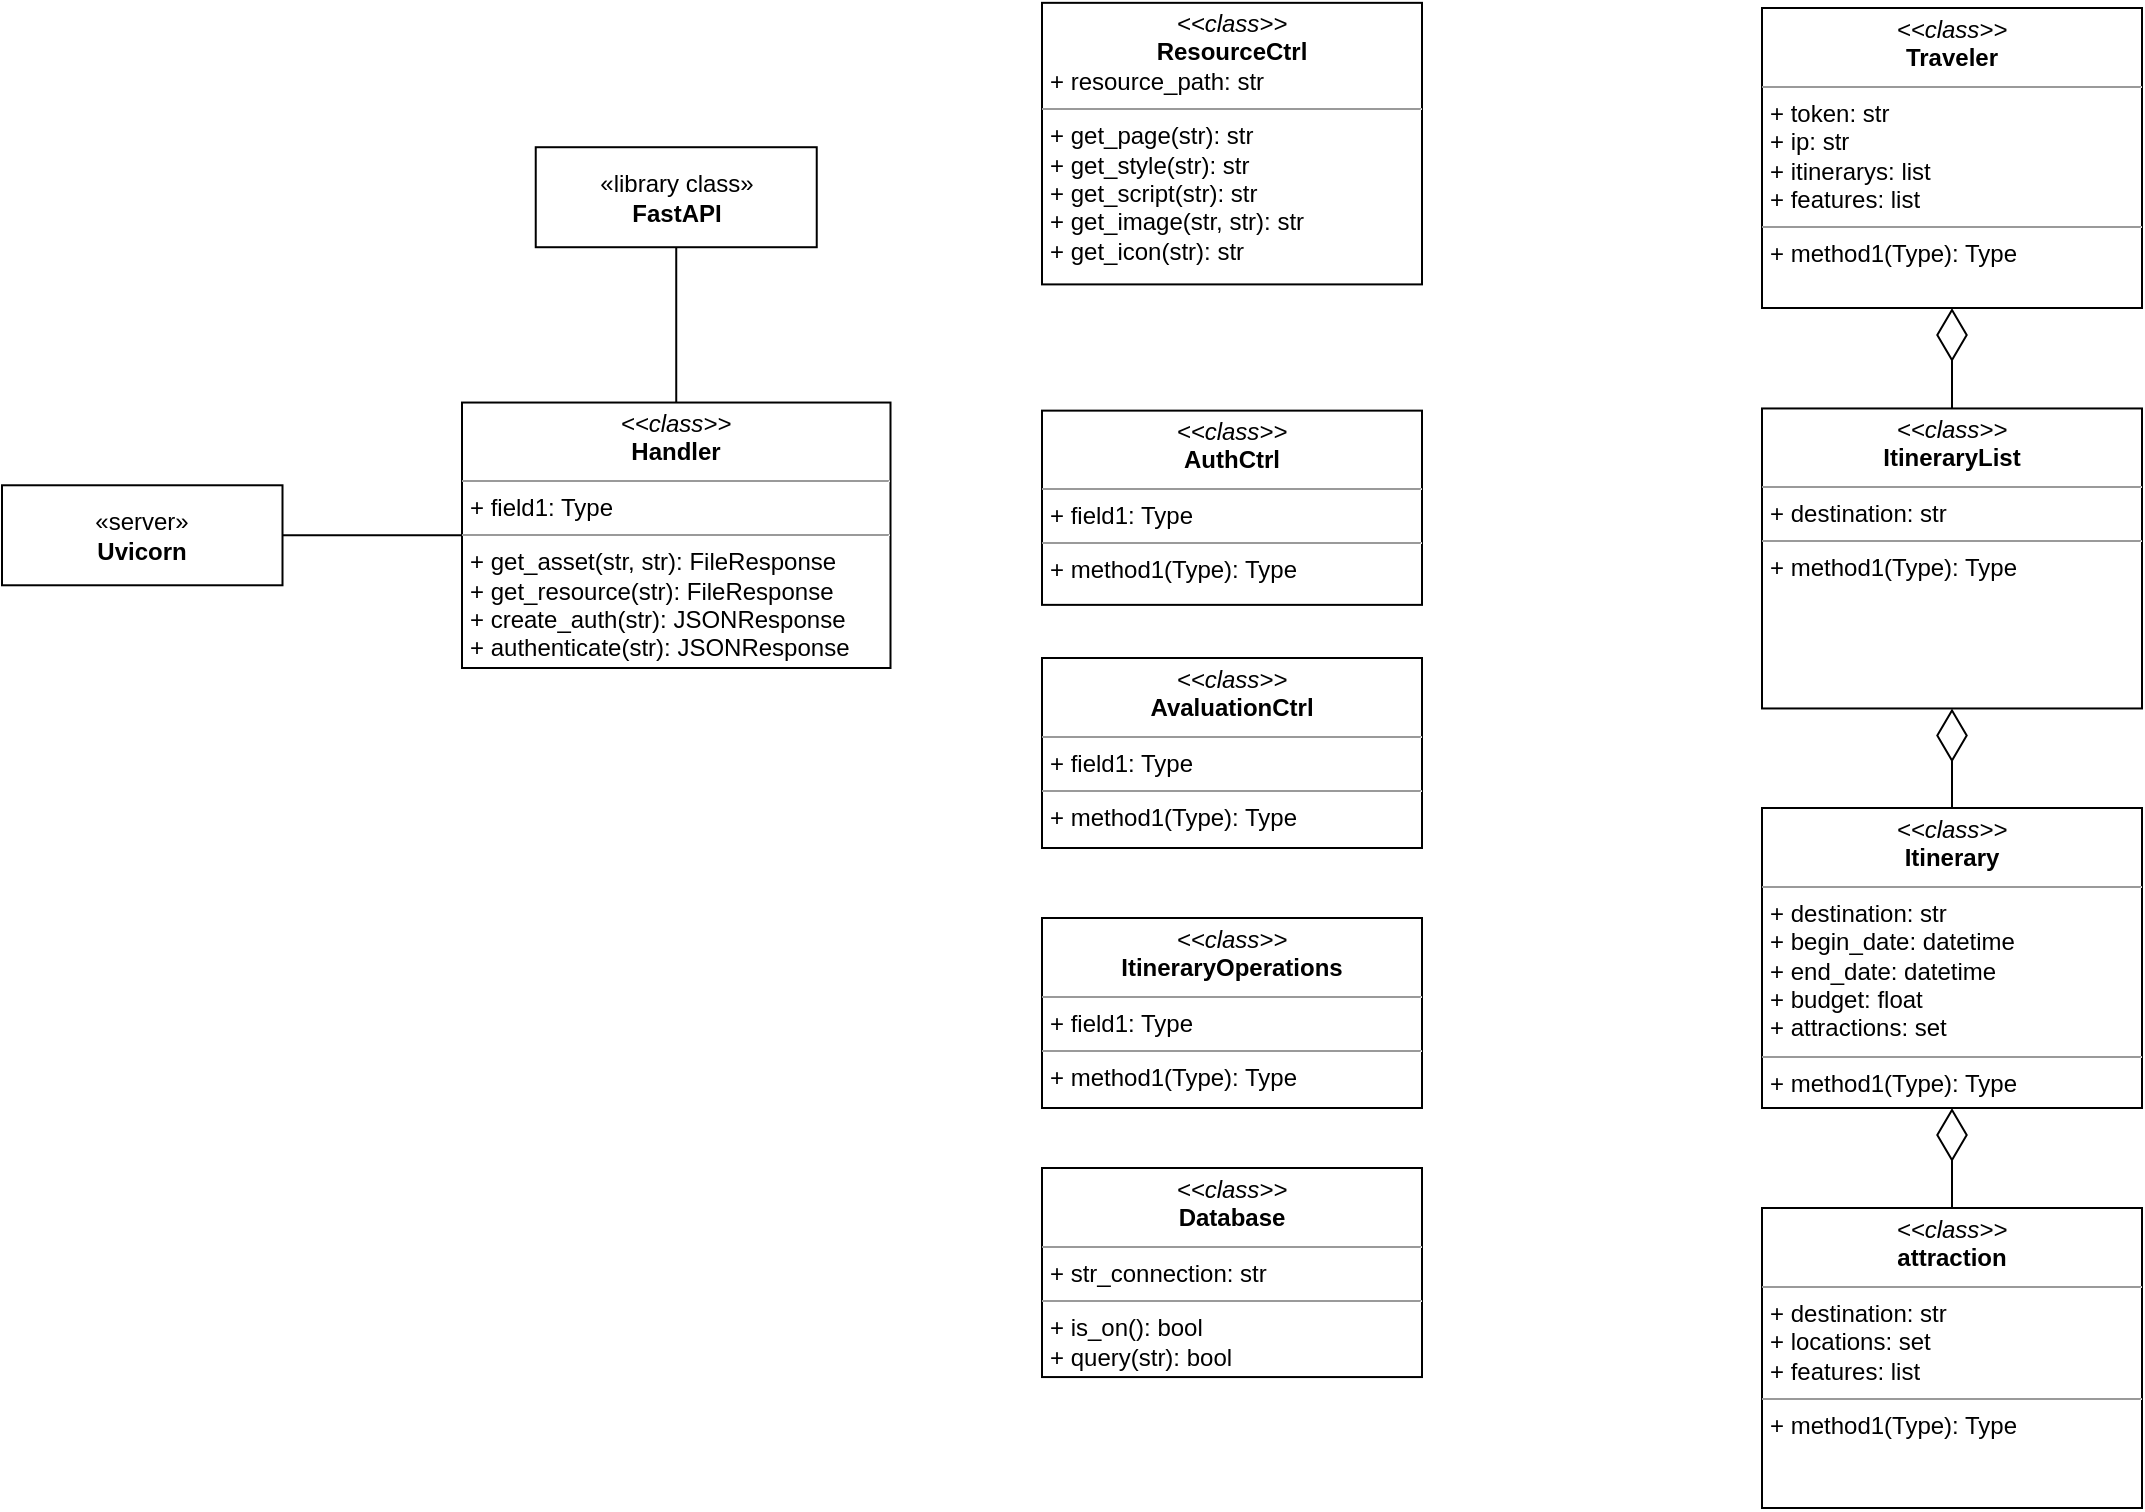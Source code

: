 <mxfile version="21.2.1" type="device">
  <diagram name="Página-1" id="W83xtEJMmamZggr5R-n2">
    <mxGraphModel dx="1979" dy="688" grid="1" gridSize="10" guides="1" tooltips="1" connect="1" arrows="1" fold="1" page="1" pageScale="1" pageWidth="827" pageHeight="1169" math="0" shadow="0">
      <root>
        <mxCell id="0" />
        <mxCell id="1" parent="0" />
        <mxCell id="Mctxi2W_aiQkZ-FzXaD9-53" value="&lt;p style=&quot;margin:0px;margin-top:4px;text-align:center;&quot;&gt;&lt;i&gt;&amp;lt;&amp;lt;class&amp;gt;&amp;gt;&lt;/i&gt;&lt;br&gt;&lt;b&gt;AuthCtrl&lt;/b&gt;&lt;/p&gt;&lt;hr size=&quot;1&quot;&gt;&lt;p style=&quot;margin:0px;margin-left:4px;&quot;&gt;+ field1: Type&lt;br&gt;&lt;/p&gt;&lt;hr size=&quot;1&quot;&gt;&lt;p style=&quot;margin:0px;margin-left:4px;&quot;&gt;+ method1(Type): Type&lt;br&gt;&lt;/p&gt;" style="verticalAlign=top;align=left;overflow=fill;fontSize=12;fontFamily=Helvetica;html=1;whiteSpace=wrap;" parent="1" vertex="1">
          <mxGeometry x="360" y="291.32" width="190" height="97.11" as="geometry" />
        </mxCell>
        <mxCell id="Mctxi2W_aiQkZ-FzXaD9-54" value="&lt;p style=&quot;margin:0px;margin-top:4px;text-align:center;&quot;&gt;&lt;i&gt;&amp;lt;&amp;lt;class&amp;gt;&amp;gt;&lt;/i&gt;&lt;br&gt;&lt;b&gt;AvaluationCtrl&lt;/b&gt;&lt;/p&gt;&lt;hr size=&quot;1&quot;&gt;&lt;p style=&quot;margin:0px;margin-left:4px;&quot;&gt;+ field1: Type&lt;br&gt;&lt;/p&gt;&lt;hr size=&quot;1&quot;&gt;&lt;p style=&quot;margin:0px;margin-left:4px;&quot;&gt;+ method1(Type): Type&lt;br&gt;&lt;/p&gt;" style="verticalAlign=top;align=left;overflow=fill;fontSize=12;fontFamily=Helvetica;html=1;whiteSpace=wrap;" parent="1" vertex="1">
          <mxGeometry x="360" y="415" width="190" height="95" as="geometry" />
        </mxCell>
        <mxCell id="Mctxi2W_aiQkZ-FzXaD9-56" value="" style="endArrow=none;html=1;rounded=0;exitX=1;exitY=0.5;exitDx=0;exitDy=0;entryX=0;entryY=0.5;entryDx=0;entryDy=0;" parent="1" source="Mctxi2W_aiQkZ-FzXaD9-69" target="ycjY7rKbI2bRDhVP0yn5-3" edge="1">
          <mxGeometry relative="1" as="geometry">
            <mxPoint x="80" y="170.975" as="sourcePoint" />
            <mxPoint x="363.01" y="-64.14" as="targetPoint" />
          </mxGeometry>
        </mxCell>
        <mxCell id="Mctxi2W_aiQkZ-FzXaD9-65" value="«library class»&lt;br&gt;&lt;b&gt;FastAPI&lt;/b&gt;" style="html=1;whiteSpace=wrap;" parent="1" vertex="1">
          <mxGeometry x="106.87" y="159.61" width="140.5" height="50" as="geometry" />
        </mxCell>
        <mxCell id="Mctxi2W_aiQkZ-FzXaD9-69" value="«server»&lt;br&gt;&lt;b&gt;Uvicorn&lt;/b&gt;" style="html=1;whiteSpace=wrap;" parent="1" vertex="1">
          <mxGeometry x="-160" y="328.64" width="140.25" height="50" as="geometry" />
        </mxCell>
        <mxCell id="Mctxi2W_aiQkZ-FzXaD9-79" value="&lt;p style=&quot;margin:0px;margin-top:4px;text-align:center;&quot;&gt;&lt;i&gt;&amp;lt;&amp;lt;class&amp;gt;&amp;gt;&lt;/i&gt;&lt;br&gt;&lt;b&gt;Database&lt;/b&gt;&lt;/p&gt;&lt;hr size=&quot;1&quot;&gt;&lt;p style=&quot;margin:0px;margin-left:4px;&quot;&gt;+ str_connection: str&lt;br&gt;&lt;/p&gt;&lt;hr size=&quot;1&quot;&gt;&lt;p style=&quot;border-color: var(--border-color); margin: 0px 0px 0px 4px;&quot;&gt;+ is_on(): bool&lt;/p&gt;&lt;p style=&quot;margin:0px;margin-left:4px;&quot;&gt;+ query(str): bool&lt;/p&gt;" style="verticalAlign=top;align=left;overflow=fill;fontSize=12;fontFamily=Helvetica;html=1;whiteSpace=wrap;" parent="1" vertex="1">
          <mxGeometry x="360" y="670" width="190" height="104.53" as="geometry" />
        </mxCell>
        <mxCell id="HZqyk_B0RYxZIagJzKKh-7" style="edgeStyle=orthogonalEdgeStyle;rounded=0;orthogonalLoop=1;jettySize=auto;html=1;exitX=0.5;exitY=1;exitDx=0;exitDy=0;" parent="1" source="Mctxi2W_aiQkZ-FzXaD9-79" target="Mctxi2W_aiQkZ-FzXaD9-79" edge="1">
          <mxGeometry relative="1" as="geometry" />
        </mxCell>
        <mxCell id="iNpBf-Y_miZb7KLnfe0j-1" value="&lt;p style=&quot;margin:0px;margin-top:4px;text-align:center;&quot;&gt;&lt;i&gt;&amp;lt;&amp;lt;class&amp;gt;&amp;gt;&lt;/i&gt;&lt;br&gt;&lt;b&gt;Itinerary&lt;/b&gt;&lt;/p&gt;&lt;hr size=&quot;1&quot;&gt;&lt;p style=&quot;margin:0px;margin-left:4px;&quot;&gt;+ destination: str&lt;/p&gt;&lt;p style=&quot;margin:0px;margin-left:4px;&quot;&gt;+ begin_date: datetime&lt;br&gt;&lt;/p&gt;&lt;p style=&quot;margin:0px;margin-left:4px;&quot;&gt;+ end_date: datetime&lt;/p&gt;&lt;p style=&quot;margin:0px;margin-left:4px;&quot;&gt;+ budget: float&lt;/p&gt;&lt;p style=&quot;margin:0px;margin-left:4px;&quot;&gt;+ attractions: set&amp;nbsp;&lt;/p&gt;&lt;hr size=&quot;1&quot;&gt;&lt;p style=&quot;margin:0px;margin-left:4px;&quot;&gt;+ method1(Type): Type&lt;br&gt;&lt;/p&gt;" style="verticalAlign=top;align=left;overflow=fill;fontSize=12;fontFamily=Helvetica;html=1;whiteSpace=wrap;" parent="1" vertex="1">
          <mxGeometry x="720" y="490" width="190" height="150" as="geometry" />
        </mxCell>
        <mxCell id="iNpBf-Y_miZb7KLnfe0j-3" value="&lt;p style=&quot;margin:0px;margin-top:4px;text-align:center;&quot;&gt;&lt;i&gt;&amp;lt;&amp;lt;class&amp;gt;&amp;gt;&lt;/i&gt;&lt;br&gt;&lt;b&gt;attraction&lt;/b&gt;&lt;/p&gt;&lt;hr size=&quot;1&quot;&gt;&lt;p style=&quot;margin:0px;margin-left:4px;&quot;&gt;+ destination: str&lt;/p&gt;&lt;p style=&quot;margin:0px;margin-left:4px;&quot;&gt;+ locations: set&amp;nbsp;&lt;/p&gt;&lt;p style=&quot;margin:0px;margin-left:4px;&quot;&gt;+ features: list&lt;/p&gt;&lt;hr size=&quot;1&quot;&gt;&lt;p style=&quot;margin:0px;margin-left:4px;&quot;&gt;+ method1(Type): Type&lt;br&gt;&lt;/p&gt;" style="verticalAlign=top;align=left;overflow=fill;fontSize=12;fontFamily=Helvetica;html=1;whiteSpace=wrap;" parent="1" vertex="1">
          <mxGeometry x="720" y="690" width="190" height="150" as="geometry" />
        </mxCell>
        <mxCell id="iNpBf-Y_miZb7KLnfe0j-4" value="" style="endArrow=diamondThin;endFill=0;endSize=24;html=1;rounded=0;entryX=0.5;entryY=1;entryDx=0;entryDy=0;exitX=0.5;exitY=0;exitDx=0;exitDy=0;" parent="1" source="iNpBf-Y_miZb7KLnfe0j-3" target="iNpBf-Y_miZb7KLnfe0j-1" edge="1">
          <mxGeometry width="160" relative="1" as="geometry">
            <mxPoint x="469.5" y="750" as="sourcePoint" />
            <mxPoint x="669.5" y="700" as="targetPoint" />
          </mxGeometry>
        </mxCell>
        <mxCell id="iNpBf-Y_miZb7KLnfe0j-5" value="&lt;p style=&quot;margin:0px;margin-top:4px;text-align:center;&quot;&gt;&lt;i&gt;&amp;lt;&amp;lt;class&amp;gt;&amp;gt;&lt;/i&gt;&lt;br&gt;&lt;b&gt;ItineraryList&lt;/b&gt;&lt;/p&gt;&lt;hr size=&quot;1&quot;&gt;&lt;p style=&quot;margin:0px;margin-left:4px;&quot;&gt;+ destination: str&lt;/p&gt;&lt;hr size=&quot;1&quot;&gt;&lt;p style=&quot;margin:0px;margin-left:4px;&quot;&gt;+ method1(Type): Type&lt;br&gt;&lt;/p&gt;" style="verticalAlign=top;align=left;overflow=fill;fontSize=12;fontFamily=Helvetica;html=1;whiteSpace=wrap;" parent="1" vertex="1">
          <mxGeometry x="720" y="290.23" width="190" height="150" as="geometry" />
        </mxCell>
        <mxCell id="iNpBf-Y_miZb7KLnfe0j-6" value="" style="endArrow=diamondThin;endFill=0;endSize=24;html=1;rounded=0;entryX=0.5;entryY=1;entryDx=0;entryDy=0;exitX=0.5;exitY=0;exitDx=0;exitDy=0;" parent="1" source="iNpBf-Y_miZb7KLnfe0j-1" target="iNpBf-Y_miZb7KLnfe0j-5" edge="1">
          <mxGeometry width="160" relative="1" as="geometry">
            <mxPoint x="965" y="520.23" as="sourcePoint" />
            <mxPoint x="965" y="450.23" as="targetPoint" />
          </mxGeometry>
        </mxCell>
        <mxCell id="iNpBf-Y_miZb7KLnfe0j-7" value="&lt;p style=&quot;margin:0px;margin-top:4px;text-align:center;&quot;&gt;&lt;i&gt;&amp;lt;&amp;lt;class&amp;gt;&amp;gt;&lt;/i&gt;&lt;br&gt;&lt;b&gt;Traveler&lt;/b&gt;&lt;/p&gt;&lt;hr size=&quot;1&quot;&gt;&lt;p style=&quot;margin:0px;margin-left:4px;&quot;&gt;+ token: str&lt;/p&gt;&lt;p style=&quot;margin:0px;margin-left:4px;&quot;&gt;+ ip: str&lt;/p&gt;&lt;p style=&quot;margin:0px;margin-left:4px;&quot;&gt;+ itinerarys: list&lt;/p&gt;&lt;p style=&quot;margin:0px;margin-left:4px;&quot;&gt;+ features: list&lt;/p&gt;&lt;hr size=&quot;1&quot;&gt;&lt;p style=&quot;margin:0px;margin-left:4px;&quot;&gt;+ method1(Type): Type&lt;br&gt;&lt;/p&gt;" style="verticalAlign=top;align=left;overflow=fill;fontSize=12;fontFamily=Helvetica;html=1;whiteSpace=wrap;" parent="1" vertex="1">
          <mxGeometry x="720" y="90" width="190" height="150" as="geometry" />
        </mxCell>
        <mxCell id="iNpBf-Y_miZb7KLnfe0j-8" value="" style="endArrow=diamondThin;endFill=0;endSize=24;html=1;rounded=0;entryX=0.5;entryY=1;entryDx=0;entryDy=0;" parent="1" source="iNpBf-Y_miZb7KLnfe0j-5" target="iNpBf-Y_miZb7KLnfe0j-7" edge="1">
          <mxGeometry width="160" relative="1" as="geometry">
            <mxPoint x="860" y="250" as="sourcePoint" />
            <mxPoint x="860" y="470.0" as="targetPoint" />
          </mxGeometry>
        </mxCell>
        <mxCell id="ycjY7rKbI2bRDhVP0yn5-2" value="" style="endArrow=none;html=1;rounded=0;exitX=0.5;exitY=1;exitDx=0;exitDy=0;entryX=0.5;entryY=0;entryDx=0;entryDy=0;" parent="1" source="Mctxi2W_aiQkZ-FzXaD9-65" target="ycjY7rKbI2bRDhVP0yn5-3" edge="1">
          <mxGeometry relative="1" as="geometry">
            <mxPoint x="60" y="29.61" as="sourcePoint" />
            <mxPoint x="158" y="29.61" as="targetPoint" />
          </mxGeometry>
        </mxCell>
        <mxCell id="ycjY7rKbI2bRDhVP0yn5-3" value="&lt;p style=&quot;margin:0px;margin-top:4px;text-align:center;&quot;&gt;&lt;i&gt;&amp;lt;&amp;lt;class&amp;gt;&amp;gt;&lt;/i&gt;&lt;br&gt;&lt;b&gt;Handler&lt;/b&gt;&lt;/p&gt;&lt;hr size=&quot;1&quot;&gt;&lt;p style=&quot;margin:0px;margin-left:4px;&quot;&gt;+ field1: Type&lt;br&gt;&lt;/p&gt;&lt;hr size=&quot;1&quot;&gt;&lt;p style=&quot;margin:0px;margin-left:4px;&quot;&gt;+ get_asset(str, str): FileResponse&lt;br&gt;+ get_resource(str): FileResponse&lt;/p&gt;&lt;p style=&quot;margin:0px;margin-left:4px;&quot;&gt;+ create_auth(str): JSONResponse&lt;/p&gt;&lt;p style=&quot;margin:0px;margin-left:4px;&quot;&gt;+ authenticate(str): JSONResponse&lt;/p&gt;&lt;p style=&quot;margin:0px;margin-left:4px;&quot;&gt;&lt;br&gt;&lt;/p&gt;" style="verticalAlign=top;align=left;overflow=fill;fontSize=12;fontFamily=Helvetica;html=1;whiteSpace=wrap;" parent="1" vertex="1">
          <mxGeometry x="70" y="287.27" width="214.25" height="132.73" as="geometry" />
        </mxCell>
        <mxCell id="ycjY7rKbI2bRDhVP0yn5-6" value="&lt;p style=&quot;margin:0px;margin-top:4px;text-align:center;&quot;&gt;&lt;i&gt;&amp;lt;&amp;lt;class&amp;gt;&amp;gt;&lt;/i&gt;&lt;br&gt;&lt;b&gt;ItineraryOperations&lt;/b&gt;&lt;/p&gt;&lt;hr size=&quot;1&quot;&gt;&lt;p style=&quot;margin:0px;margin-left:4px;&quot;&gt;+ field1: Type&lt;br&gt;&lt;/p&gt;&lt;hr size=&quot;1&quot;&gt;&lt;p style=&quot;margin:0px;margin-left:4px;&quot;&gt;+ method1(Type): Type&lt;br&gt;&lt;/p&gt;" style="verticalAlign=top;align=left;overflow=fill;fontSize=12;fontFamily=Helvetica;html=1;whiteSpace=wrap;" parent="1" vertex="1">
          <mxGeometry x="360" y="545" width="190" height="95" as="geometry" />
        </mxCell>
        <mxCell id="ycjY7rKbI2bRDhVP0yn5-7" value="&lt;p style=&quot;margin:0px;margin-top:4px;text-align:center;&quot;&gt;&lt;i&gt;&amp;lt;&amp;lt;class&amp;gt;&amp;gt;&lt;/i&gt;&lt;br&gt;&lt;b&gt;ResourceCtrl&lt;/b&gt;&lt;/p&gt;&lt;p style=&quot;margin:0px;margin-left:4px;&quot;&gt;+ resource_path: str&lt;br&gt;&lt;/p&gt;&lt;hr size=&quot;1&quot;&gt;&lt;p style=&quot;margin:0px;margin-left:4px;&quot;&gt;+ get_page(str): str&lt;br&gt;&lt;/p&gt;&lt;p style=&quot;margin:0px;margin-left:4px;&quot;&gt;+ get_style(str): str&lt;br&gt;&lt;/p&gt;&lt;p style=&quot;margin:0px;margin-left:4px;&quot;&gt;+ get_script(str): str&lt;/p&gt;&lt;p style=&quot;margin:0px;margin-left:4px;&quot;&gt;+ get_image(str, str): str&lt;/p&gt;&lt;p style=&quot;margin:0px;margin-left:4px;&quot;&gt;+ get_icon(str): str&lt;/p&gt;" style="verticalAlign=top;align=left;overflow=fill;fontSize=12;fontFamily=Helvetica;html=1;whiteSpace=wrap;" parent="1" vertex="1">
          <mxGeometry x="360" y="87.42" width="190" height="140.78" as="geometry" />
        </mxCell>
      </root>
    </mxGraphModel>
  </diagram>
</mxfile>
